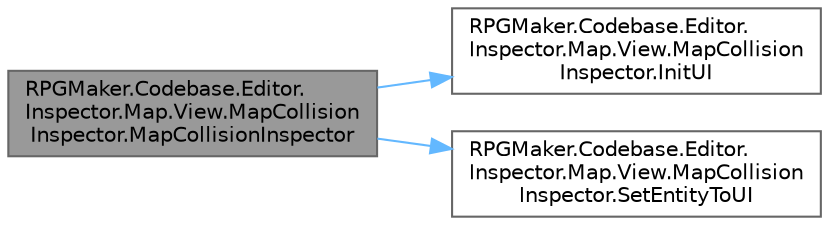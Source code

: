 digraph "RPGMaker.Codebase.Editor.Inspector.Map.View.MapCollisionInspector.MapCollisionInspector"
{
 // LATEX_PDF_SIZE
  bgcolor="transparent";
  edge [fontname=Helvetica,fontsize=10,labelfontname=Helvetica,labelfontsize=10];
  node [fontname=Helvetica,fontsize=10,shape=box,height=0.2,width=0.4];
  rankdir="LR";
  Node1 [id="Node000001",label="RPGMaker.Codebase.Editor.\lInspector.Map.View.MapCollision\lInspector.MapCollisionInspector",height=0.2,width=0.4,color="gray40", fillcolor="grey60", style="filled", fontcolor="black",tooltip=" "];
  Node1 -> Node2 [id="edge1_Node000001_Node000002",color="steelblue1",style="solid",tooltip=" "];
  Node2 [id="Node000002",label="RPGMaker.Codebase.Editor.\lInspector.Map.View.MapCollision\lInspector.InitUI",height=0.2,width=0.4,color="grey40", fillcolor="white", style="filled",URL="$d2/d90/class_r_p_g_maker_1_1_codebase_1_1_editor_1_1_inspector_1_1_map_1_1_view_1_1_map_collision_inspector.html#af34b9cb173adf3b14add918b49c18e5d",tooltip=" "];
  Node1 -> Node3 [id="edge2_Node000001_Node000003",color="steelblue1",style="solid",tooltip=" "];
  Node3 [id="Node000003",label="RPGMaker.Codebase.Editor.\lInspector.Map.View.MapCollision\lInspector.SetEntityToUI",height=0.2,width=0.4,color="grey40", fillcolor="white", style="filled",URL="$d2/d90/class_r_p_g_maker_1_1_codebase_1_1_editor_1_1_inspector_1_1_map_1_1_view_1_1_map_collision_inspector.html#a2c25eaaf6eb05e49a55f85c2a9180dae",tooltip=" "];
}
